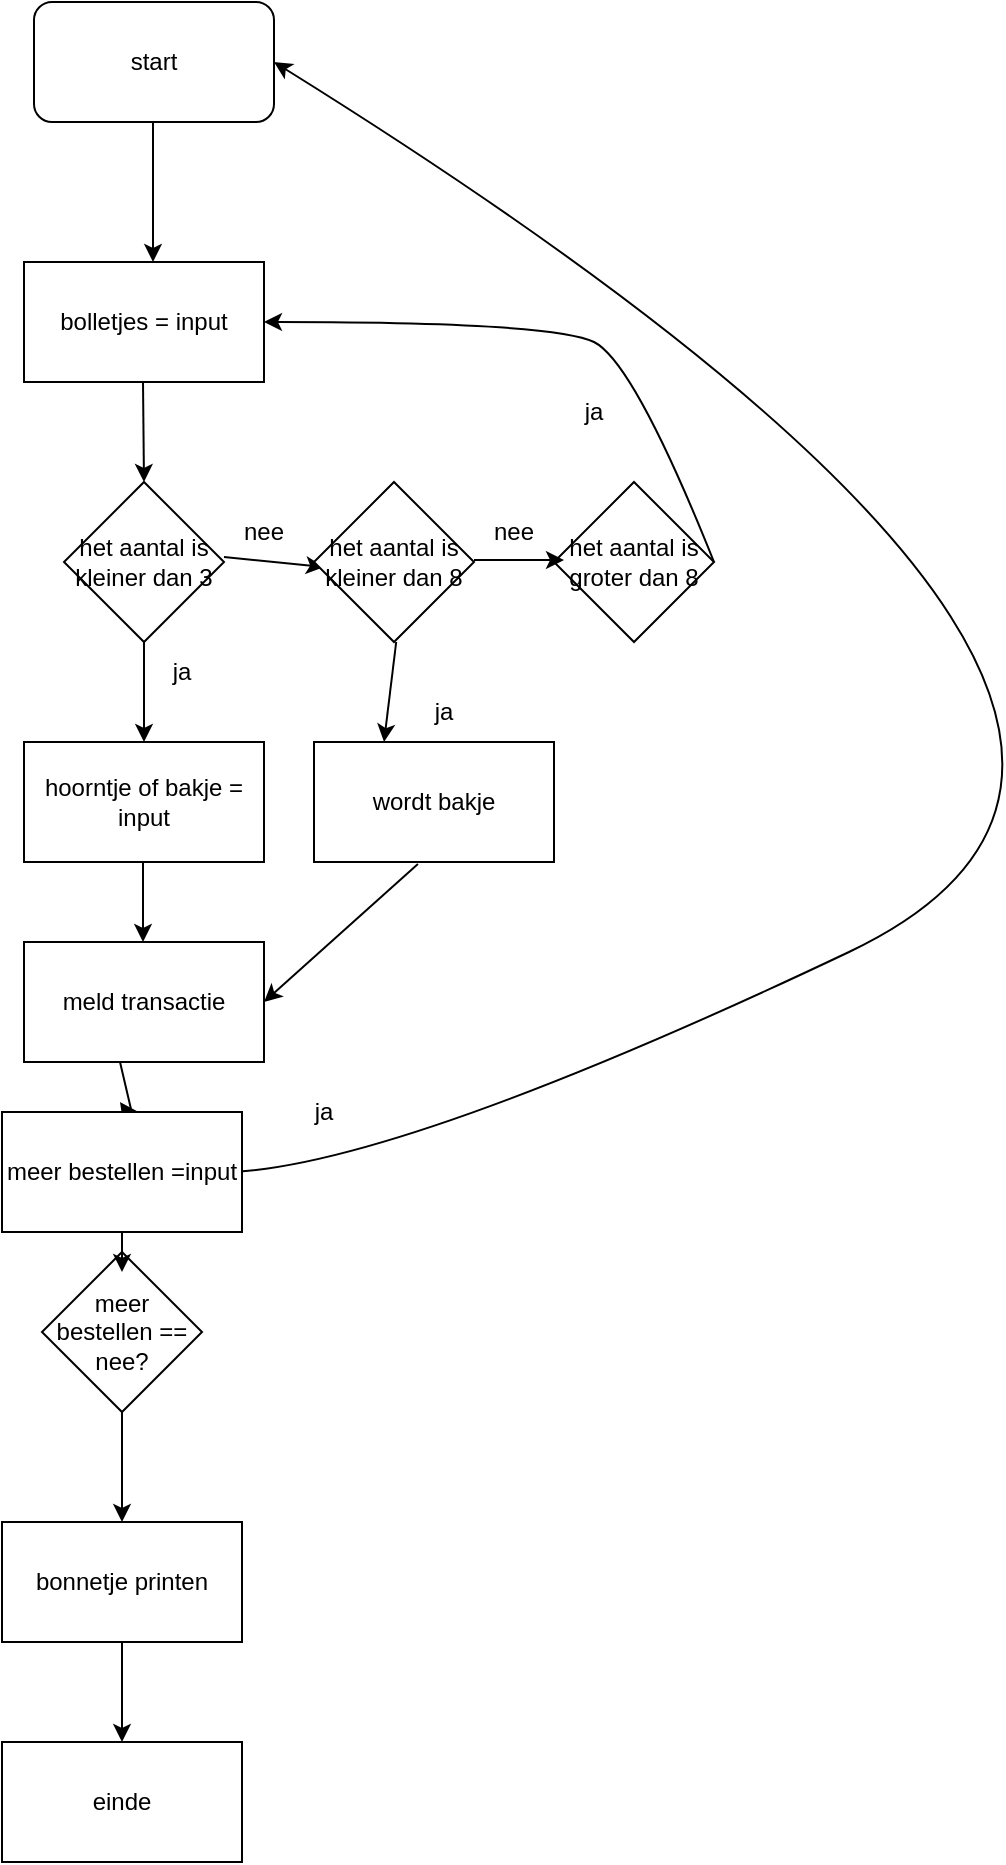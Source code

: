 <mxfile version="21.3.2" type="device">
  <diagram id="C5RBs43oDa-KdzZeNtuy" name="Page-1">
    <mxGraphModel dx="1120" dy="484" grid="1" gridSize="10" guides="1" tooltips="1" connect="1" arrows="1" fold="1" page="1" pageScale="1" pageWidth="827" pageHeight="1169" math="0" shadow="0">
      <root>
        <mxCell id="WIyWlLk6GJQsqaUBKTNV-0" />
        <mxCell id="WIyWlLk6GJQsqaUBKTNV-1" parent="WIyWlLk6GJQsqaUBKTNV-0" />
        <mxCell id="3JMZ_89WJdmT0rSqyOOm-1" value="start" style="rounded=1;whiteSpace=wrap;html=1;" parent="WIyWlLk6GJQsqaUBKTNV-1" vertex="1">
          <mxGeometry x="370" y="40" width="120" height="60" as="geometry" />
        </mxCell>
        <mxCell id="3JMZ_89WJdmT0rSqyOOm-2" value="" style="endArrow=classic;html=1;rounded=0;" parent="WIyWlLk6GJQsqaUBKTNV-1" edge="1">
          <mxGeometry width="50" height="50" relative="1" as="geometry">
            <mxPoint x="429.5" y="100" as="sourcePoint" />
            <mxPoint x="429.5" y="170" as="targetPoint" />
          </mxGeometry>
        </mxCell>
        <mxCell id="3JMZ_89WJdmT0rSqyOOm-22" value="" style="endArrow=classic;html=1;rounded=0;exitX=0.442;exitY=1.033;exitDx=0;exitDy=0;exitPerimeter=0;entryX=0;entryY=1;entryDx=0;entryDy=0;" parent="WIyWlLk6GJQsqaUBKTNV-1" target="SLrTSGgKyDRi1uisXk3L-10" edge="1">
          <mxGeometry width="50" height="50" relative="1" as="geometry">
            <mxPoint x="551.1" y="360" as="sourcePoint" />
            <mxPoint x="548.904" y="428.02" as="targetPoint" />
            <Array as="points" />
          </mxGeometry>
        </mxCell>
        <mxCell id="3JMZ_89WJdmT0rSqyOOm-37" value="" style="endArrow=classic;html=1;rounded=0;" parent="WIyWlLk6GJQsqaUBKTNV-1" edge="1">
          <mxGeometry width="50" height="50" relative="1" as="geometry">
            <mxPoint x="413" y="570" as="sourcePoint" />
            <mxPoint x="413" y="590" as="targetPoint" />
            <Array as="points">
              <mxPoint x="420" y="600" />
            </Array>
          </mxGeometry>
        </mxCell>
        <mxCell id="3JMZ_89WJdmT0rSqyOOm-41" value="" style="curved=1;endArrow=classic;html=1;rounded=0;exitX=1;exitY=0.5;exitDx=0;exitDy=0;entryX=1;entryY=0.5;entryDx=0;entryDy=0;" parent="WIyWlLk6GJQsqaUBKTNV-1" target="3JMZ_89WJdmT0rSqyOOm-1" edge="1">
          <mxGeometry width="50" height="50" relative="1" as="geometry">
            <mxPoint x="455" y="625" as="sourcePoint" />
            <mxPoint x="535" y="580" as="targetPoint" />
            <Array as="points">
              <mxPoint x="535" y="630" />
              <mxPoint x="1020" y="400" />
            </Array>
          </mxGeometry>
        </mxCell>
        <mxCell id="3JMZ_89WJdmT0rSqyOOm-42" value="ja" style="text;html=1;strokeColor=none;fillColor=none;align=center;verticalAlign=middle;whiteSpace=wrap;rounded=0;" parent="WIyWlLk6GJQsqaUBKTNV-1" vertex="1">
          <mxGeometry x="485" y="580" width="60" height="30" as="geometry" />
        </mxCell>
        <mxCell id="3JMZ_89WJdmT0rSqyOOm-48" value="einde" style="rounded=0;whiteSpace=wrap;html=1;" parent="WIyWlLk6GJQsqaUBKTNV-1" vertex="1">
          <mxGeometry x="354" y="910" width="120" height="60" as="geometry" />
        </mxCell>
        <mxCell id="SLrTSGgKyDRi1uisXk3L-0" value="bolletjes = input" style="rounded=0;whiteSpace=wrap;html=1;" parent="WIyWlLk6GJQsqaUBKTNV-1" vertex="1">
          <mxGeometry x="365" y="170" width="120" height="60" as="geometry" />
        </mxCell>
        <mxCell id="SLrTSGgKyDRi1uisXk3L-3" value="het aantal is kleiner dan 3" style="rhombus;whiteSpace=wrap;html=1;" parent="WIyWlLk6GJQsqaUBKTNV-1" vertex="1">
          <mxGeometry x="385" y="280" width="80" height="80" as="geometry" />
        </mxCell>
        <mxCell id="SLrTSGgKyDRi1uisXk3L-4" value="" style="endArrow=classic;html=1;rounded=0;entryX=0.5;entryY=0;entryDx=0;entryDy=0;" parent="WIyWlLk6GJQsqaUBKTNV-1" target="SLrTSGgKyDRi1uisXk3L-3" edge="1">
          <mxGeometry width="50" height="50" relative="1" as="geometry">
            <mxPoint x="424.5" y="230" as="sourcePoint" />
            <mxPoint x="420" y="270" as="targetPoint" />
          </mxGeometry>
        </mxCell>
        <mxCell id="SLrTSGgKyDRi1uisXk3L-5" value="" style="endArrow=classic;html=1;rounded=0;exitX=0.5;exitY=1;exitDx=0;exitDy=0;" parent="WIyWlLk6GJQsqaUBKTNV-1" source="SLrTSGgKyDRi1uisXk3L-3" edge="1">
          <mxGeometry width="50" height="50" relative="1" as="geometry">
            <mxPoint x="340" y="420" as="sourcePoint" />
            <mxPoint x="425" y="410" as="targetPoint" />
          </mxGeometry>
        </mxCell>
        <mxCell id="SLrTSGgKyDRi1uisXk3L-6" value="ja" style="text;html=1;strokeColor=none;fillColor=none;align=center;verticalAlign=middle;whiteSpace=wrap;rounded=0;" parent="WIyWlLk6GJQsqaUBKTNV-1" vertex="1">
          <mxGeometry x="414" y="360" width="60" height="30" as="geometry" />
        </mxCell>
        <mxCell id="SLrTSGgKyDRi1uisXk3L-7" value="" style="endArrow=classic;html=1;rounded=0;" parent="WIyWlLk6GJQsqaUBKTNV-1" edge="1">
          <mxGeometry width="50" height="50" relative="1" as="geometry">
            <mxPoint x="465" y="317.5" as="sourcePoint" />
            <mxPoint x="515" y="322.5" as="targetPoint" />
          </mxGeometry>
        </mxCell>
        <mxCell id="SLrTSGgKyDRi1uisXk3L-8" value="nee" style="text;html=1;strokeColor=none;fillColor=none;align=center;verticalAlign=middle;whiteSpace=wrap;rounded=0;" parent="WIyWlLk6GJQsqaUBKTNV-1" vertex="1">
          <mxGeometry x="455" y="290" width="60" height="30" as="geometry" />
        </mxCell>
        <mxCell id="SLrTSGgKyDRi1uisXk3L-9" value="het aantal is kleiner dan 8" style="rhombus;whiteSpace=wrap;html=1;" parent="WIyWlLk6GJQsqaUBKTNV-1" vertex="1">
          <mxGeometry x="510" y="280" width="80" height="80" as="geometry" />
        </mxCell>
        <mxCell id="SLrTSGgKyDRi1uisXk3L-10" value="ja" style="text;html=1;strokeColor=none;fillColor=none;align=center;verticalAlign=middle;whiteSpace=wrap;rounded=0;" parent="WIyWlLk6GJQsqaUBKTNV-1" vertex="1">
          <mxGeometry x="545" y="380" width="60" height="30" as="geometry" />
        </mxCell>
        <mxCell id="SLrTSGgKyDRi1uisXk3L-11" value="het aantal is groter dan 8" style="rhombus;whiteSpace=wrap;html=1;" parent="WIyWlLk6GJQsqaUBKTNV-1" vertex="1">
          <mxGeometry x="630" y="280" width="80" height="80" as="geometry" />
        </mxCell>
        <mxCell id="SLrTSGgKyDRi1uisXk3L-12" value="" style="endArrow=classic;html=1;rounded=0;" parent="WIyWlLk6GJQsqaUBKTNV-1" edge="1">
          <mxGeometry width="50" height="50" relative="1" as="geometry">
            <mxPoint x="590" y="319" as="sourcePoint" />
            <mxPoint x="635" y="319" as="targetPoint" />
          </mxGeometry>
        </mxCell>
        <mxCell id="SLrTSGgKyDRi1uisXk3L-13" value="nee" style="text;html=1;strokeColor=none;fillColor=none;align=center;verticalAlign=middle;whiteSpace=wrap;rounded=0;" parent="WIyWlLk6GJQsqaUBKTNV-1" vertex="1">
          <mxGeometry x="580" y="290" width="60" height="30" as="geometry" />
        </mxCell>
        <mxCell id="SLrTSGgKyDRi1uisXk3L-18" value="" style="curved=1;endArrow=classic;html=1;rounded=0;exitX=1;exitY=0.5;exitDx=0;exitDy=0;entryX=1;entryY=0.5;entryDx=0;entryDy=0;" parent="WIyWlLk6GJQsqaUBKTNV-1" source="SLrTSGgKyDRi1uisXk3L-11" target="SLrTSGgKyDRi1uisXk3L-0" edge="1">
          <mxGeometry width="50" height="50" relative="1" as="geometry">
            <mxPoint x="710" y="200" as="sourcePoint" />
            <mxPoint x="760" y="150" as="targetPoint" />
            <Array as="points">
              <mxPoint x="670" y="220" />
              <mxPoint x="630" y="200" />
            </Array>
          </mxGeometry>
        </mxCell>
        <mxCell id="SLrTSGgKyDRi1uisXk3L-19" value="ja" style="text;html=1;strokeColor=none;fillColor=none;align=center;verticalAlign=middle;whiteSpace=wrap;rounded=0;" parent="WIyWlLk6GJQsqaUBKTNV-1" vertex="1">
          <mxGeometry x="620" y="230" width="60" height="30" as="geometry" />
        </mxCell>
        <mxCell id="SLrTSGgKyDRi1uisXk3L-20" value="hoorntje of bakje = input" style="rounded=0;whiteSpace=wrap;html=1;" parent="WIyWlLk6GJQsqaUBKTNV-1" vertex="1">
          <mxGeometry x="365" y="410" width="120" height="60" as="geometry" />
        </mxCell>
        <mxCell id="SLrTSGgKyDRi1uisXk3L-21" value="meld transactie" style="rounded=0;whiteSpace=wrap;html=1;" parent="WIyWlLk6GJQsqaUBKTNV-1" vertex="1">
          <mxGeometry x="365" y="510" width="120" height="60" as="geometry" />
        </mxCell>
        <mxCell id="SLrTSGgKyDRi1uisXk3L-22" value="" style="endArrow=classic;html=1;rounded=0;" parent="WIyWlLk6GJQsqaUBKTNV-1" edge="1">
          <mxGeometry width="50" height="50" relative="1" as="geometry">
            <mxPoint x="424.5" y="470" as="sourcePoint" />
            <mxPoint x="424.5" y="510" as="targetPoint" />
          </mxGeometry>
        </mxCell>
        <mxCell id="SLrTSGgKyDRi1uisXk3L-23" value="meer bestellen =input" style="rounded=0;whiteSpace=wrap;html=1;" parent="WIyWlLk6GJQsqaUBKTNV-1" vertex="1">
          <mxGeometry x="354" y="595" width="120" height="60" as="geometry" />
        </mxCell>
        <mxCell id="SLrTSGgKyDRi1uisXk3L-24" value="wordt bakje" style="rounded=0;whiteSpace=wrap;html=1;" parent="WIyWlLk6GJQsqaUBKTNV-1" vertex="1">
          <mxGeometry x="510" y="410" width="120" height="60" as="geometry" />
        </mxCell>
        <mxCell id="SLrTSGgKyDRi1uisXk3L-25" value="" style="endArrow=classic;html=1;rounded=0;entryX=1;entryY=0.5;entryDx=0;entryDy=0;exitX=0.433;exitY=1.017;exitDx=0;exitDy=0;exitPerimeter=0;" parent="WIyWlLk6GJQsqaUBKTNV-1" source="SLrTSGgKyDRi1uisXk3L-24" target="SLrTSGgKyDRi1uisXk3L-21" edge="1">
          <mxGeometry width="50" height="50" relative="1" as="geometry">
            <mxPoint x="555" y="530" as="sourcePoint" />
            <mxPoint x="605" y="480" as="targetPoint" />
          </mxGeometry>
        </mxCell>
        <mxCell id="SLrTSGgKyDRi1uisXk3L-28" value="" style="endArrow=classic;html=1;rounded=0;entryX=0.5;entryY=0;entryDx=0;entryDy=0;" parent="WIyWlLk6GJQsqaUBKTNV-1" target="SLrTSGgKyDRi1uisXk3L-27" edge="1">
          <mxGeometry width="50" height="50" relative="1" as="geometry">
            <mxPoint x="420" y="720" as="sourcePoint" />
            <mxPoint x="414" y="800" as="targetPoint" />
            <Array as="points" />
          </mxGeometry>
        </mxCell>
        <mxCell id="SLrTSGgKyDRi1uisXk3L-27" value="meer bestellen == nee?" style="rhombus;whiteSpace=wrap;html=1;" parent="WIyWlLk6GJQsqaUBKTNV-1" vertex="1">
          <mxGeometry x="374" y="665" width="80" height="80" as="geometry" />
        </mxCell>
        <mxCell id="SLrTSGgKyDRi1uisXk3L-31" value="" style="endArrow=classic;html=1;rounded=0;" parent="WIyWlLk6GJQsqaUBKTNV-1" edge="1">
          <mxGeometry width="50" height="50" relative="1" as="geometry">
            <mxPoint x="414" y="655" as="sourcePoint" />
            <mxPoint x="414" y="675" as="targetPoint" />
            <Array as="points">
              <mxPoint x="414" y="665" />
            </Array>
          </mxGeometry>
        </mxCell>
        <mxCell id="UtZoyS-mz1iaQhS8YR0J-0" value="bonnetje printen" style="rounded=0;whiteSpace=wrap;html=1;" vertex="1" parent="WIyWlLk6GJQsqaUBKTNV-1">
          <mxGeometry x="354" y="800" width="120" height="60" as="geometry" />
        </mxCell>
        <mxCell id="UtZoyS-mz1iaQhS8YR0J-1" value="" style="endArrow=classic;html=1;rounded=0;exitX=0.5;exitY=1;exitDx=0;exitDy=0;" edge="1" parent="WIyWlLk6GJQsqaUBKTNV-1" source="SLrTSGgKyDRi1uisXk3L-27">
          <mxGeometry width="50" height="50" relative="1" as="geometry">
            <mxPoint x="414" y="760" as="sourcePoint" />
            <mxPoint x="414" y="800" as="targetPoint" />
          </mxGeometry>
        </mxCell>
        <mxCell id="UtZoyS-mz1iaQhS8YR0J-2" value="" style="endArrow=classic;html=1;rounded=0;" edge="1" parent="WIyWlLk6GJQsqaUBKTNV-1">
          <mxGeometry width="50" height="50" relative="1" as="geometry">
            <mxPoint x="414" y="860" as="sourcePoint" />
            <mxPoint x="414" y="910" as="targetPoint" />
          </mxGeometry>
        </mxCell>
      </root>
    </mxGraphModel>
  </diagram>
</mxfile>
